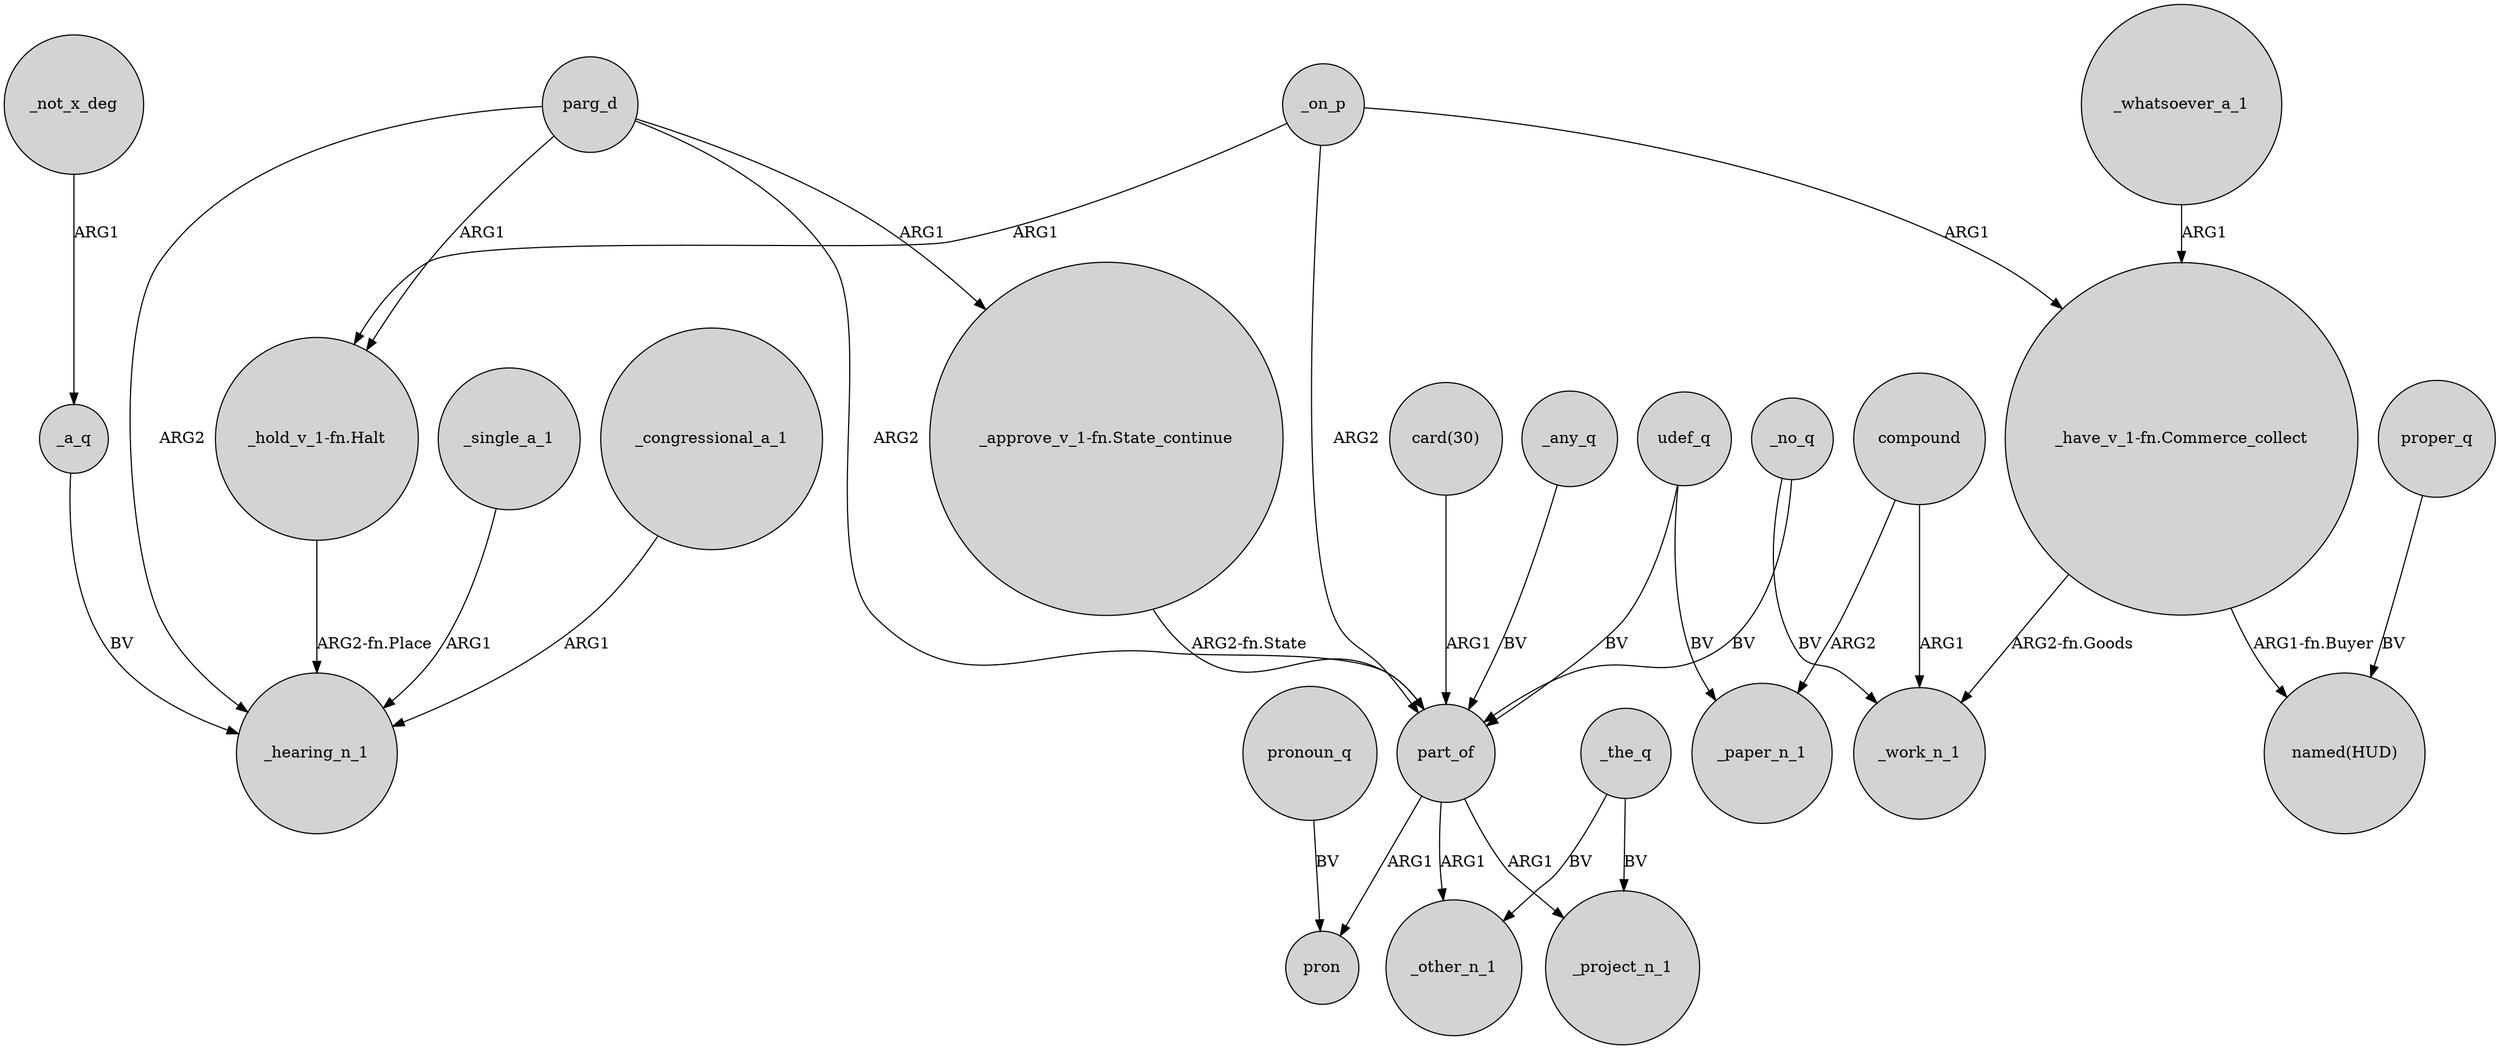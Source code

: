 digraph {
	node [shape=circle style=filled]
	_congressional_a_1 -> _hearing_n_1 [label=ARG1]
	"card(30)" -> part_of [label=ARG1]
	_on_p -> part_of [label=ARG2]
	_any_q -> part_of [label=BV]
	udef_q -> part_of [label=BV]
	parg_d -> "_hold_v_1-fn.Halt" [label=ARG1]
	udef_q -> _paper_n_1 [label=BV]
	compound -> _paper_n_1 [label=ARG2]
	"_approve_v_1-fn.State_continue" -> part_of [label="ARG2-fn.State"]
	_not_x_deg -> _a_q [label=ARG1]
	parg_d -> "_approve_v_1-fn.State_continue" [label=ARG1]
	proper_q -> "named(HUD)" [label=BV]
	compound -> _work_n_1 [label=ARG1]
	"_have_v_1-fn.Commerce_collect" -> _work_n_1 [label="ARG2-fn.Goods"]
	parg_d -> part_of [label=ARG2]
	parg_d -> _hearing_n_1 [label=ARG2]
	_the_q -> _other_n_1 [label=BV]
	pronoun_q -> pron [label=BV]
	part_of -> pron [label=ARG1]
	"_hold_v_1-fn.Halt" -> _hearing_n_1 [label="ARG2-fn.Place"]
	_on_p -> "_have_v_1-fn.Commerce_collect" [label=ARG1]
	_a_q -> _hearing_n_1 [label=BV]
	part_of -> _project_n_1 [label=ARG1]
	"_have_v_1-fn.Commerce_collect" -> "named(HUD)" [label="ARG1-fn.Buyer"]
	_no_q -> _work_n_1 [label=BV]
	_whatsoever_a_1 -> "_have_v_1-fn.Commerce_collect" [label=ARG1]
	_the_q -> _project_n_1 [label=BV]
	part_of -> _other_n_1 [label=ARG1]
	_on_p -> "_hold_v_1-fn.Halt" [label=ARG1]
	_no_q -> part_of [label=BV]
	_single_a_1 -> _hearing_n_1 [label=ARG1]
}
